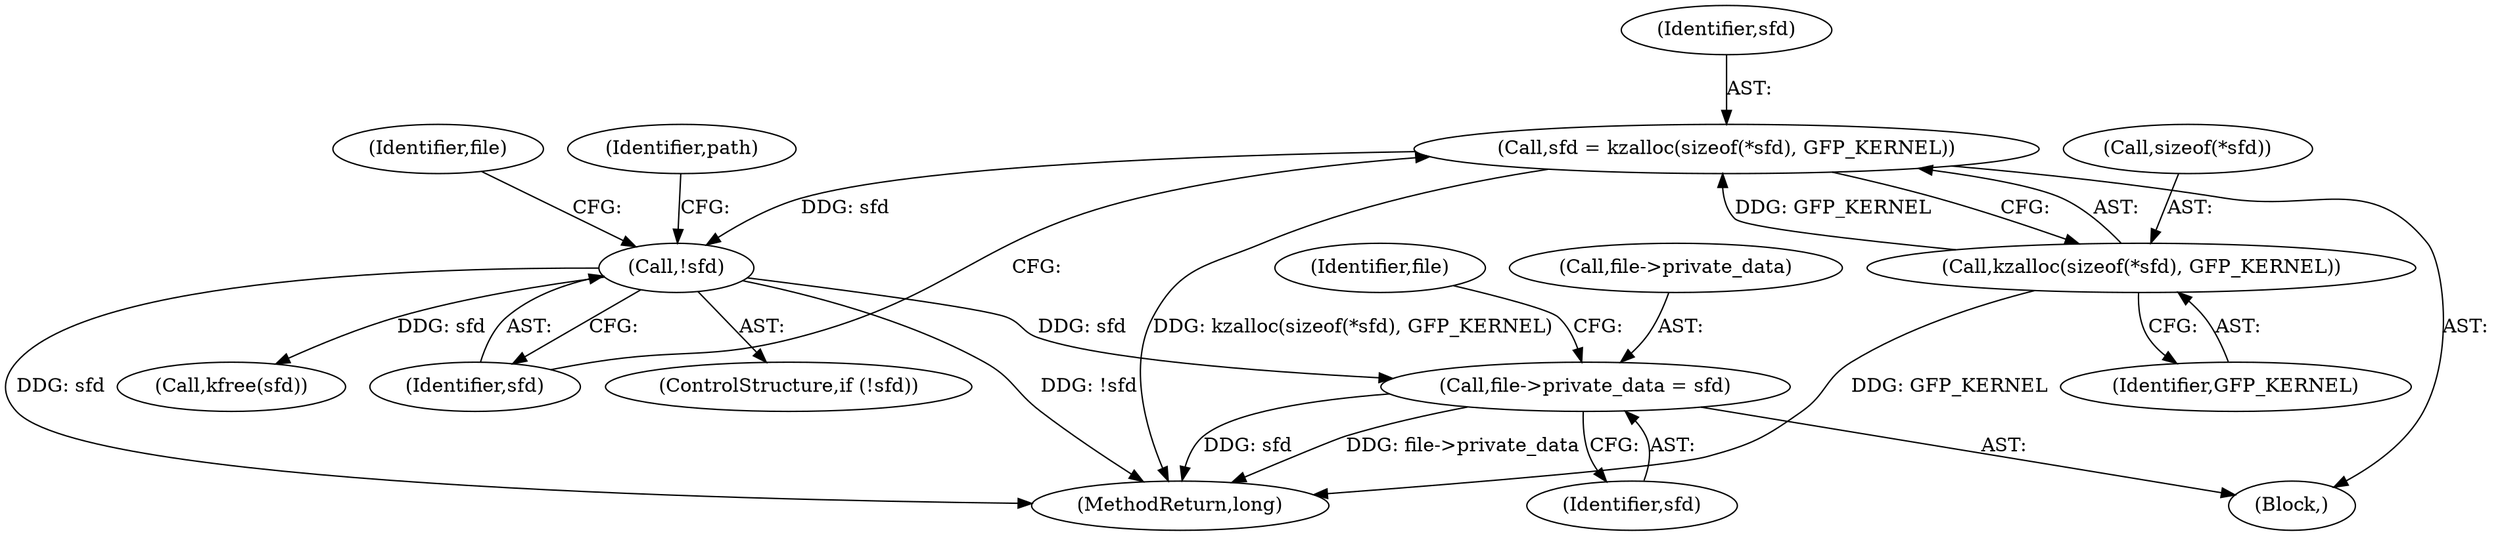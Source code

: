 digraph "0_linux_e1d35d4dc7f089e6c9c080d556feedf9c706f0c7@pointer" {
"1000369" [label="(Call,file->private_data = sfd)"];
"1000333" [label="(Call,!sfd)"];
"1000325" [label="(Call,sfd = kzalloc(sizeof(*sfd), GFP_KERNEL))"];
"1000327" [label="(Call,kzalloc(sizeof(*sfd), GFP_KERNEL))"];
"1000109" [label="(Block,)"];
"1000338" [label="(Identifier,path)"];
"1000363" [label="(Call,kfree(sfd))"];
"1000325" [label="(Call,sfd = kzalloc(sizeof(*sfd), GFP_KERNEL))"];
"1000376" [label="(Identifier,file)"];
"1000328" [label="(Call,sizeof(*sfd))"];
"1000370" [label="(Call,file->private_data)"];
"1000333" [label="(Call,!sfd)"];
"1000334" [label="(Identifier,sfd)"];
"1000327" [label="(Call,kzalloc(sizeof(*sfd), GFP_KERNEL))"];
"1000332" [label="(ControlStructure,if (!sfd))"];
"1000326" [label="(Identifier,sfd)"];
"1000373" [label="(Identifier,sfd)"];
"1000369" [label="(Call,file->private_data = sfd)"];
"1000544" [label="(MethodReturn,long)"];
"1000331" [label="(Identifier,GFP_KERNEL)"];
"1000341" [label="(Identifier,file)"];
"1000369" -> "1000109"  [label="AST: "];
"1000369" -> "1000373"  [label="CFG: "];
"1000370" -> "1000369"  [label="AST: "];
"1000373" -> "1000369"  [label="AST: "];
"1000376" -> "1000369"  [label="CFG: "];
"1000369" -> "1000544"  [label="DDG: file->private_data"];
"1000369" -> "1000544"  [label="DDG: sfd"];
"1000333" -> "1000369"  [label="DDG: sfd"];
"1000333" -> "1000332"  [label="AST: "];
"1000333" -> "1000334"  [label="CFG: "];
"1000334" -> "1000333"  [label="AST: "];
"1000338" -> "1000333"  [label="CFG: "];
"1000341" -> "1000333"  [label="CFG: "];
"1000333" -> "1000544"  [label="DDG: sfd"];
"1000333" -> "1000544"  [label="DDG: !sfd"];
"1000325" -> "1000333"  [label="DDG: sfd"];
"1000333" -> "1000363"  [label="DDG: sfd"];
"1000325" -> "1000109"  [label="AST: "];
"1000325" -> "1000327"  [label="CFG: "];
"1000326" -> "1000325"  [label="AST: "];
"1000327" -> "1000325"  [label="AST: "];
"1000334" -> "1000325"  [label="CFG: "];
"1000325" -> "1000544"  [label="DDG: kzalloc(sizeof(*sfd), GFP_KERNEL)"];
"1000327" -> "1000325"  [label="DDG: GFP_KERNEL"];
"1000327" -> "1000331"  [label="CFG: "];
"1000328" -> "1000327"  [label="AST: "];
"1000331" -> "1000327"  [label="AST: "];
"1000327" -> "1000544"  [label="DDG: GFP_KERNEL"];
}
